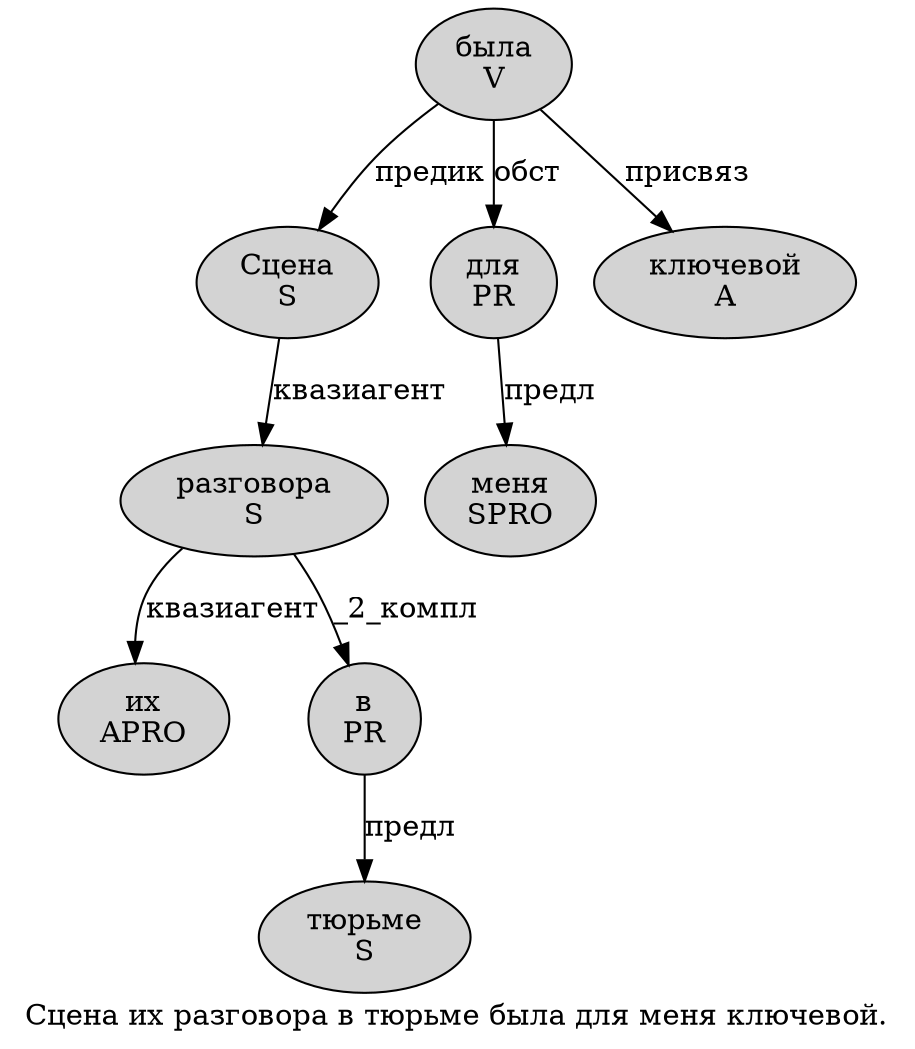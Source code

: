 digraph SENTENCE_1783 {
	graph [label="Сцена их разговора в тюрьме была для меня ключевой."]
	node [style=filled]
		0 [label="Сцена
S" color="" fillcolor=lightgray penwidth=1 shape=ellipse]
		1 [label="их
APRO" color="" fillcolor=lightgray penwidth=1 shape=ellipse]
		2 [label="разговора
S" color="" fillcolor=lightgray penwidth=1 shape=ellipse]
		3 [label="в
PR" color="" fillcolor=lightgray penwidth=1 shape=ellipse]
		4 [label="тюрьме
S" color="" fillcolor=lightgray penwidth=1 shape=ellipse]
		5 [label="была
V" color="" fillcolor=lightgray penwidth=1 shape=ellipse]
		6 [label="для
PR" color="" fillcolor=lightgray penwidth=1 shape=ellipse]
		7 [label="меня
SPRO" color="" fillcolor=lightgray penwidth=1 shape=ellipse]
		8 [label="ключевой
A" color="" fillcolor=lightgray penwidth=1 shape=ellipse]
			0 -> 2 [label="квазиагент"]
			6 -> 7 [label="предл"]
			3 -> 4 [label="предл"]
			2 -> 1 [label="квазиагент"]
			2 -> 3 [label="_2_компл"]
			5 -> 0 [label="предик"]
			5 -> 6 [label="обст"]
			5 -> 8 [label="присвяз"]
}